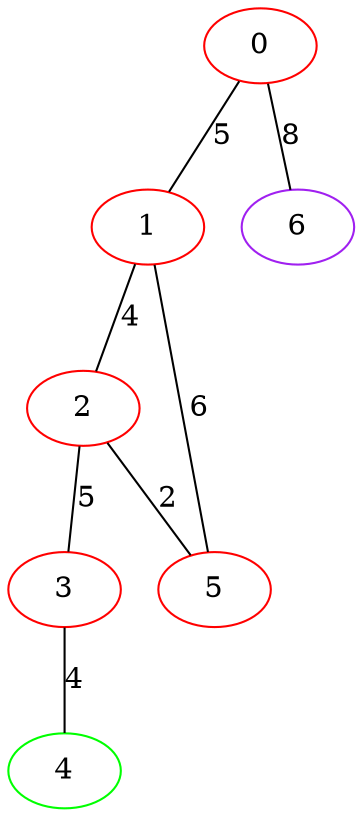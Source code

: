 graph "" {
0 [color=red, weight=1];
1 [color=red, weight=1];
2 [color=red, weight=1];
3 [color=red, weight=1];
4 [color=green, weight=2];
5 [color=red, weight=1];
6 [color=purple, weight=4];
0 -- 1  [key=0, label=5];
0 -- 6  [key=0, label=8];
1 -- 2  [key=0, label=4];
1 -- 5  [key=0, label=6];
2 -- 3  [key=0, label=5];
2 -- 5  [key=0, label=2];
3 -- 4  [key=0, label=4];
}
